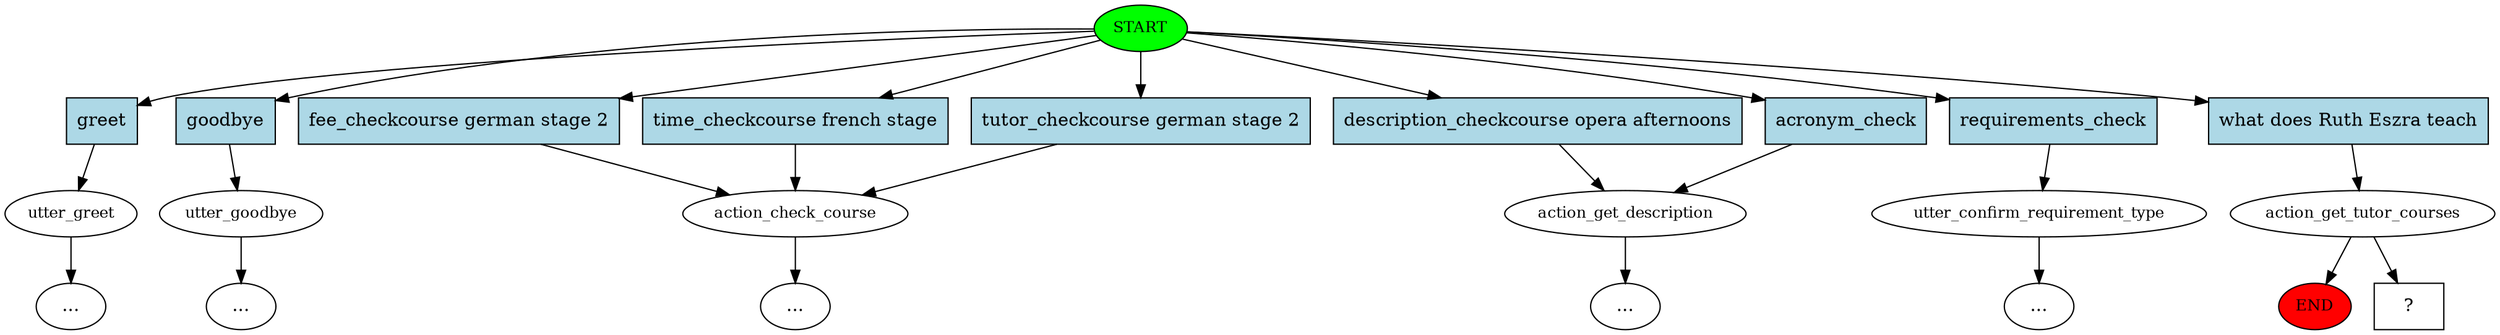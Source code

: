 digraph  {
0 [class="start active", fillcolor=green, fontsize=12, label=START, style=filled];
"-1" [class=end, fillcolor=red, fontsize=12, label=END, style=filled];
1 [class="", fontsize=12, label=utter_greet];
2 [class="", fontsize=12, label=utter_goodbye];
"-4" [class=ellipsis, label="..."];
3 [class="", fontsize=12, label=action_check_course];
7 [class="", fontsize=12, label=action_get_description];
11 [class="", fontsize=12, label=utter_confirm_requirement_type];
"-13" [class=ellipsis, label="..."];
"-21" [class=ellipsis, label="..."];
"-24" [class=ellipsis, label="..."];
"-25" [class=ellipsis, label="..."];
24 [class=active, fontsize=12, label=action_get_tutor_courses];
26 [class="intent dashed active", label="  ?  ", shape=rect];
27 [class=intent, fillcolor=lightblue, label=greet, shape=rect, style=filled];
28 [class=intent, fillcolor=lightblue, label=goodbye, shape=rect, style=filled];
29 [class=intent, fillcolor=lightblue, label="fee_checkcourse german stage 2", shape=rect, style=filled];
30 [class=intent, fillcolor=lightblue, label="time_checkcourse french stage", shape=rect, style=filled];
31 [class=intent, fillcolor=lightblue, label="tutor_checkcourse german stage 2", shape=rect, style=filled];
32 [class=intent, fillcolor=lightblue, label="description_checkcourse opera afternoons", shape=rect, style=filled];
33 [class=intent, fillcolor=lightblue, label=acronym_check, shape=rect, style=filled];
34 [class=intent, fillcolor=lightblue, label=requirements_check, shape=rect, style=filled];
35 [class="intent active", fillcolor=lightblue, label="what does Ruth Eszra teach", shape=rect, style=filled];
0 -> 27  [class="", key=0];
0 -> 28  [class="", key=0];
0 -> 29  [class="", key=0];
0 -> 30  [class="", key=0];
0 -> 31  [class="", key=0];
0 -> 32  [class="", key=0];
0 -> 33  [class="", key=0];
0 -> 34  [class="", key=0];
0 -> 35  [class=active, key=0];
1 -> "-24"  [class="", key=NONE, label=""];
2 -> "-4"  [class="", key=NONE, label=""];
3 -> "-21"  [class="", key=NONE, label=""];
7 -> "-25"  [class="", key=NONE, label=""];
11 -> "-13"  [class="", key=NONE, label=""];
24 -> "-1"  [class="", key=NONE, label=""];
24 -> 26  [class=active, key=NONE, label=""];
27 -> 1  [class="", key=0];
28 -> 2  [class="", key=0];
29 -> 3  [class="", key=0];
30 -> 3  [class="", key=0];
31 -> 3  [class="", key=0];
32 -> 7  [class="", key=0];
33 -> 7  [class="", key=0];
34 -> 11  [class="", key=0];
35 -> 24  [class=active, key=0];
}
